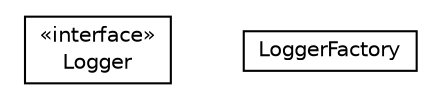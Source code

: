 #!/usr/local/bin/dot
#
# Class diagram 
# Generated by UMLGraph version R5_6-24-gf6e263 (http://www.umlgraph.org/)
#

digraph G {
	edge [fontname="Helvetica",fontsize=10,labelfontname="Helvetica",labelfontsize=10];
	node [fontname="Helvetica",fontsize=10,shape=plaintext];
	nodesep=0.25;
	ranksep=0.5;
	// org.universAAL.ri.gateway.log.Logger
	c994196 [label=<<table title="org.universAAL.ri.gateway.log.Logger" border="0" cellborder="1" cellspacing="0" cellpadding="2" port="p" href="./Logger.html">
		<tr><td><table border="0" cellspacing="0" cellpadding="1">
<tr><td align="center" balign="center"> &#171;interface&#187; </td></tr>
<tr><td align="center" balign="center"> Logger </td></tr>
		</table></td></tr>
		</table>>, URL="./Logger.html", fontname="Helvetica", fontcolor="black", fontsize=10.0];
	// org.universAAL.ri.gateway.log.LoggerFactory
	c994197 [label=<<table title="org.universAAL.ri.gateway.log.LoggerFactory" border="0" cellborder="1" cellspacing="0" cellpadding="2" port="p" href="./LoggerFactory.html">
		<tr><td><table border="0" cellspacing="0" cellpadding="1">
<tr><td align="center" balign="center"> LoggerFactory </td></tr>
		</table></td></tr>
		</table>>, URL="./LoggerFactory.html", fontname="Helvetica", fontcolor="black", fontsize=10.0];
}

